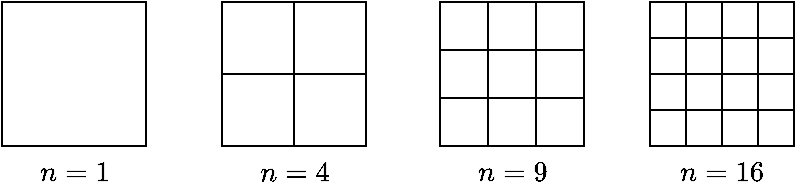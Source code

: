 <mxfile version="28.2.5">
  <diagram name="Page-1" id="5SKAm97IUk-dDTujLmm5">
    <mxGraphModel dx="1042" dy="674" grid="1" gridSize="10" guides="1" tooltips="1" connect="1" arrows="1" fold="1" page="1" pageScale="1" pageWidth="850" pageHeight="1100" math="1" shadow="0">
      <root>
        <mxCell id="0" />
        <mxCell id="1" parent="0" />
        <mxCell id="32SLlUpQdxrGUWhNNxCO-3" value="\(n=1\)" style="whiteSpace=wrap;html=1;aspect=fixed;verticalAlign=top;labelPosition=center;verticalLabelPosition=bottom;align=center;fillColor=none;" parent="1" vertex="1">
          <mxGeometry x="170" y="270" width="72" height="72" as="geometry" />
        </mxCell>
        <mxCell id="32SLlUpQdxrGUWhNNxCO-5" value="\(n=4\)" style="whiteSpace=wrap;html=1;aspect=fixed;verticalAlign=top;labelPosition=center;verticalLabelPosition=bottom;align=center;fillColor=none;" parent="1" vertex="1">
          <mxGeometry x="280" y="270" width="72" height="72" as="geometry" />
        </mxCell>
        <mxCell id="32SLlUpQdxrGUWhNNxCO-6" value="" style="whiteSpace=wrap;html=1;aspect=fixed;verticalAlign=top;labelPosition=center;verticalLabelPosition=bottom;align=center;fillColor=none;" parent="1" vertex="1">
          <mxGeometry x="280" y="270" width="36" height="36" as="geometry" />
        </mxCell>
        <mxCell id="32SLlUpQdxrGUWhNNxCO-7" value="" style="whiteSpace=wrap;html=1;aspect=fixed;verticalAlign=top;labelPosition=center;verticalLabelPosition=bottom;align=center;fillColor=none;" parent="1" vertex="1">
          <mxGeometry x="316" y="270" width="36" height="36" as="geometry" />
        </mxCell>
        <mxCell id="32SLlUpQdxrGUWhNNxCO-8" value="" style="whiteSpace=wrap;html=1;aspect=fixed;verticalAlign=top;labelPosition=center;verticalLabelPosition=bottom;align=center;fillColor=none;" parent="1" vertex="1">
          <mxGeometry x="316" y="306" width="36" height="36" as="geometry" />
        </mxCell>
        <mxCell id="32SLlUpQdxrGUWhNNxCO-10" value="\(n=9\)" style="whiteSpace=wrap;html=1;aspect=fixed;verticalAlign=top;labelPosition=center;verticalLabelPosition=bottom;align=center;fillColor=none;" parent="1" vertex="1">
          <mxGeometry x="389" y="270" width="72" height="72" as="geometry" />
        </mxCell>
        <mxCell id="32SLlUpQdxrGUWhNNxCO-11" value="" style="whiteSpace=wrap;html=1;aspect=fixed;verticalAlign=top;labelPosition=center;verticalLabelPosition=bottom;align=center;fillColor=none;" parent="1" vertex="1">
          <mxGeometry x="389" y="270" width="24" height="24" as="geometry" />
        </mxCell>
        <mxCell id="32SLlUpQdxrGUWhNNxCO-12" value="" style="whiteSpace=wrap;html=1;aspect=fixed;verticalAlign=top;labelPosition=center;verticalLabelPosition=bottom;align=center;fillColor=none;" parent="1" vertex="1">
          <mxGeometry x="413" y="270" width="24" height="24" as="geometry" />
        </mxCell>
        <mxCell id="32SLlUpQdxrGUWhNNxCO-13" value="" style="whiteSpace=wrap;html=1;aspect=fixed;verticalAlign=top;labelPosition=center;verticalLabelPosition=bottom;align=center;fillColor=none;" parent="1" vertex="1">
          <mxGeometry x="437" y="270" width="24" height="24" as="geometry" />
        </mxCell>
        <mxCell id="32SLlUpQdxrGUWhNNxCO-14" value="" style="whiteSpace=wrap;html=1;aspect=fixed;verticalAlign=top;labelPosition=center;verticalLabelPosition=bottom;align=center;fillColor=none;" parent="1" vertex="1">
          <mxGeometry x="389" y="294" width="24" height="24" as="geometry" />
        </mxCell>
        <mxCell id="32SLlUpQdxrGUWhNNxCO-15" value="" style="whiteSpace=wrap;html=1;aspect=fixed;verticalAlign=top;labelPosition=center;verticalLabelPosition=bottom;align=center;fillColor=none;" parent="1" vertex="1">
          <mxGeometry x="413" y="294" width="24" height="24" as="geometry" />
        </mxCell>
        <mxCell id="32SLlUpQdxrGUWhNNxCO-16" value="" style="whiteSpace=wrap;html=1;aspect=fixed;verticalAlign=top;labelPosition=center;verticalLabelPosition=bottom;align=center;fillColor=none;" parent="1" vertex="1">
          <mxGeometry x="437" y="294" width="24" height="24" as="geometry" />
        </mxCell>
        <mxCell id="32SLlUpQdxrGUWhNNxCO-17" value="" style="whiteSpace=wrap;html=1;aspect=fixed;verticalAlign=top;labelPosition=center;verticalLabelPosition=bottom;align=center;fillColor=none;" parent="1" vertex="1">
          <mxGeometry x="389" y="318" width="24" height="24" as="geometry" />
        </mxCell>
        <mxCell id="32SLlUpQdxrGUWhNNxCO-18" value="" style="whiteSpace=wrap;html=1;aspect=fixed;verticalAlign=top;labelPosition=center;verticalLabelPosition=bottom;align=center;fillColor=none;" parent="1" vertex="1">
          <mxGeometry x="413" y="318" width="24" height="24" as="geometry" />
        </mxCell>
        <mxCell id="32SLlUpQdxrGUWhNNxCO-19" value="\(n=16\)" style="whiteSpace=wrap;html=1;aspect=fixed;verticalAlign=top;labelPosition=center;verticalLabelPosition=bottom;align=center;fillColor=none;" parent="1" vertex="1">
          <mxGeometry x="494" y="270" width="72" height="72" as="geometry" />
        </mxCell>
        <mxCell id="32SLlUpQdxrGUWhNNxCO-20" value="" style="whiteSpace=wrap;html=1;aspect=fixed;verticalAlign=top;labelPosition=center;verticalLabelPosition=bottom;align=center;fillColor=none;" parent="1" vertex="1">
          <mxGeometry x="494" y="270" width="18" height="18" as="geometry" />
        </mxCell>
        <mxCell id="32SLlUpQdxrGUWhNNxCO-21" value="" style="whiteSpace=wrap;html=1;aspect=fixed;verticalAlign=top;labelPosition=center;verticalLabelPosition=bottom;align=center;fillColor=none;" parent="1" vertex="1">
          <mxGeometry x="512" y="270" width="18" height="18" as="geometry" />
        </mxCell>
        <mxCell id="32SLlUpQdxrGUWhNNxCO-22" value="" style="whiteSpace=wrap;html=1;aspect=fixed;verticalAlign=top;labelPosition=center;verticalLabelPosition=bottom;align=center;fillColor=none;" parent="1" vertex="1">
          <mxGeometry x="530" y="270" width="18" height="18" as="geometry" />
        </mxCell>
        <mxCell id="32SLlUpQdxrGUWhNNxCO-23" value="" style="whiteSpace=wrap;html=1;aspect=fixed;verticalAlign=top;labelPosition=center;verticalLabelPosition=bottom;align=center;fillColor=none;" parent="1" vertex="1">
          <mxGeometry x="548" y="270" width="18" height="18" as="geometry" />
        </mxCell>
        <mxCell id="32SLlUpQdxrGUWhNNxCO-24" value="" style="whiteSpace=wrap;html=1;aspect=fixed;verticalAlign=top;labelPosition=center;verticalLabelPosition=bottom;align=center;fillColor=none;" parent="1" vertex="1">
          <mxGeometry x="494" y="288" width="18" height="18" as="geometry" />
        </mxCell>
        <mxCell id="32SLlUpQdxrGUWhNNxCO-25" value="" style="whiteSpace=wrap;html=1;aspect=fixed;verticalAlign=top;labelPosition=center;verticalLabelPosition=bottom;align=center;fillColor=none;" parent="1" vertex="1">
          <mxGeometry x="512" y="288" width="18" height="18" as="geometry" />
        </mxCell>
        <mxCell id="32SLlUpQdxrGUWhNNxCO-26" value="" style="whiteSpace=wrap;html=1;aspect=fixed;verticalAlign=top;labelPosition=center;verticalLabelPosition=bottom;align=center;fillColor=none;" parent="1" vertex="1">
          <mxGeometry x="530" y="288" width="18" height="18" as="geometry" />
        </mxCell>
        <mxCell id="32SLlUpQdxrGUWhNNxCO-27" value="" style="whiteSpace=wrap;html=1;aspect=fixed;verticalAlign=top;labelPosition=center;verticalLabelPosition=bottom;align=center;fillColor=none;" parent="1" vertex="1">
          <mxGeometry x="548" y="288" width="18" height="18" as="geometry" />
        </mxCell>
        <mxCell id="32SLlUpQdxrGUWhNNxCO-28" value="" style="whiteSpace=wrap;html=1;aspect=fixed;verticalAlign=top;labelPosition=center;verticalLabelPosition=bottom;align=center;fillColor=none;" parent="1" vertex="1">
          <mxGeometry x="494" y="306" width="18" height="18" as="geometry" />
        </mxCell>
        <mxCell id="32SLlUpQdxrGUWhNNxCO-29" value="" style="whiteSpace=wrap;html=1;aspect=fixed;verticalAlign=top;labelPosition=center;verticalLabelPosition=bottom;align=center;fillColor=none;" parent="1" vertex="1">
          <mxGeometry x="512" y="306" width="18" height="18" as="geometry" />
        </mxCell>
        <mxCell id="32SLlUpQdxrGUWhNNxCO-30" value="" style="whiteSpace=wrap;html=1;aspect=fixed;verticalAlign=top;labelPosition=center;verticalLabelPosition=bottom;align=center;fillColor=none;" parent="1" vertex="1">
          <mxGeometry x="530" y="306" width="18" height="18" as="geometry" />
        </mxCell>
        <mxCell id="32SLlUpQdxrGUWhNNxCO-31" value="" style="whiteSpace=wrap;html=1;aspect=fixed;verticalAlign=top;labelPosition=center;verticalLabelPosition=bottom;align=center;fillColor=none;" parent="1" vertex="1">
          <mxGeometry x="548" y="306" width="18" height="18" as="geometry" />
        </mxCell>
        <mxCell id="32SLlUpQdxrGUWhNNxCO-32" value="" style="whiteSpace=wrap;html=1;aspect=fixed;verticalAlign=top;labelPosition=center;verticalLabelPosition=bottom;align=center;fillColor=none;" parent="1" vertex="1">
          <mxGeometry x="494" y="324" width="18" height="18" as="geometry" />
        </mxCell>
        <mxCell id="32SLlUpQdxrGUWhNNxCO-33" value="" style="whiteSpace=wrap;html=1;aspect=fixed;verticalAlign=top;labelPosition=center;verticalLabelPosition=bottom;align=center;fillColor=none;" parent="1" vertex="1">
          <mxGeometry x="512" y="324" width="18" height="18" as="geometry" />
        </mxCell>
        <mxCell id="32SLlUpQdxrGUWhNNxCO-34" value="" style="whiteSpace=wrap;html=1;aspect=fixed;verticalAlign=top;labelPosition=center;verticalLabelPosition=bottom;align=center;fillColor=none;" parent="1" vertex="1">
          <mxGeometry x="530" y="324" width="18" height="18" as="geometry" />
        </mxCell>
      </root>
    </mxGraphModel>
  </diagram>
</mxfile>
